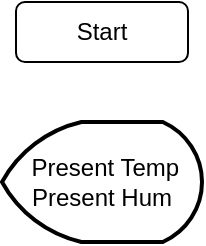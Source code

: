 <mxfile version="14.2.9" type="github">
  <diagram id="4b8B7t62UnRBll9i-h0t" name="Page-1">
    <mxGraphModel dx="920" dy="832" grid="1" gridSize="10" guides="1" tooltips="1" connect="1" arrows="1" fold="1" page="1" pageScale="1" pageWidth="827" pageHeight="1169" math="0" shadow="0">
      <root>
        <mxCell id="0" />
        <mxCell id="1" parent="0" />
        <mxCell id="nWrx_Je1hRrxJOOSR_ZM-2" value="Start" style="rounded=1;whiteSpace=wrap;html=1;" vertex="1" parent="1">
          <mxGeometry x="400" y="50" width="86" height="30" as="geometry" />
        </mxCell>
        <mxCell id="nWrx_Je1hRrxJOOSR_ZM-3" value="&lt;div&gt;&amp;nbsp;Present Temp&lt;/div&gt;&lt;div&gt;Present Hum&lt;br&gt;&lt;/div&gt;" style="strokeWidth=2;html=1;shape=mxgraph.flowchart.display;whiteSpace=wrap;" vertex="1" parent="1">
          <mxGeometry x="393" y="110" width="100" height="60" as="geometry" />
        </mxCell>
      </root>
    </mxGraphModel>
  </diagram>
</mxfile>
